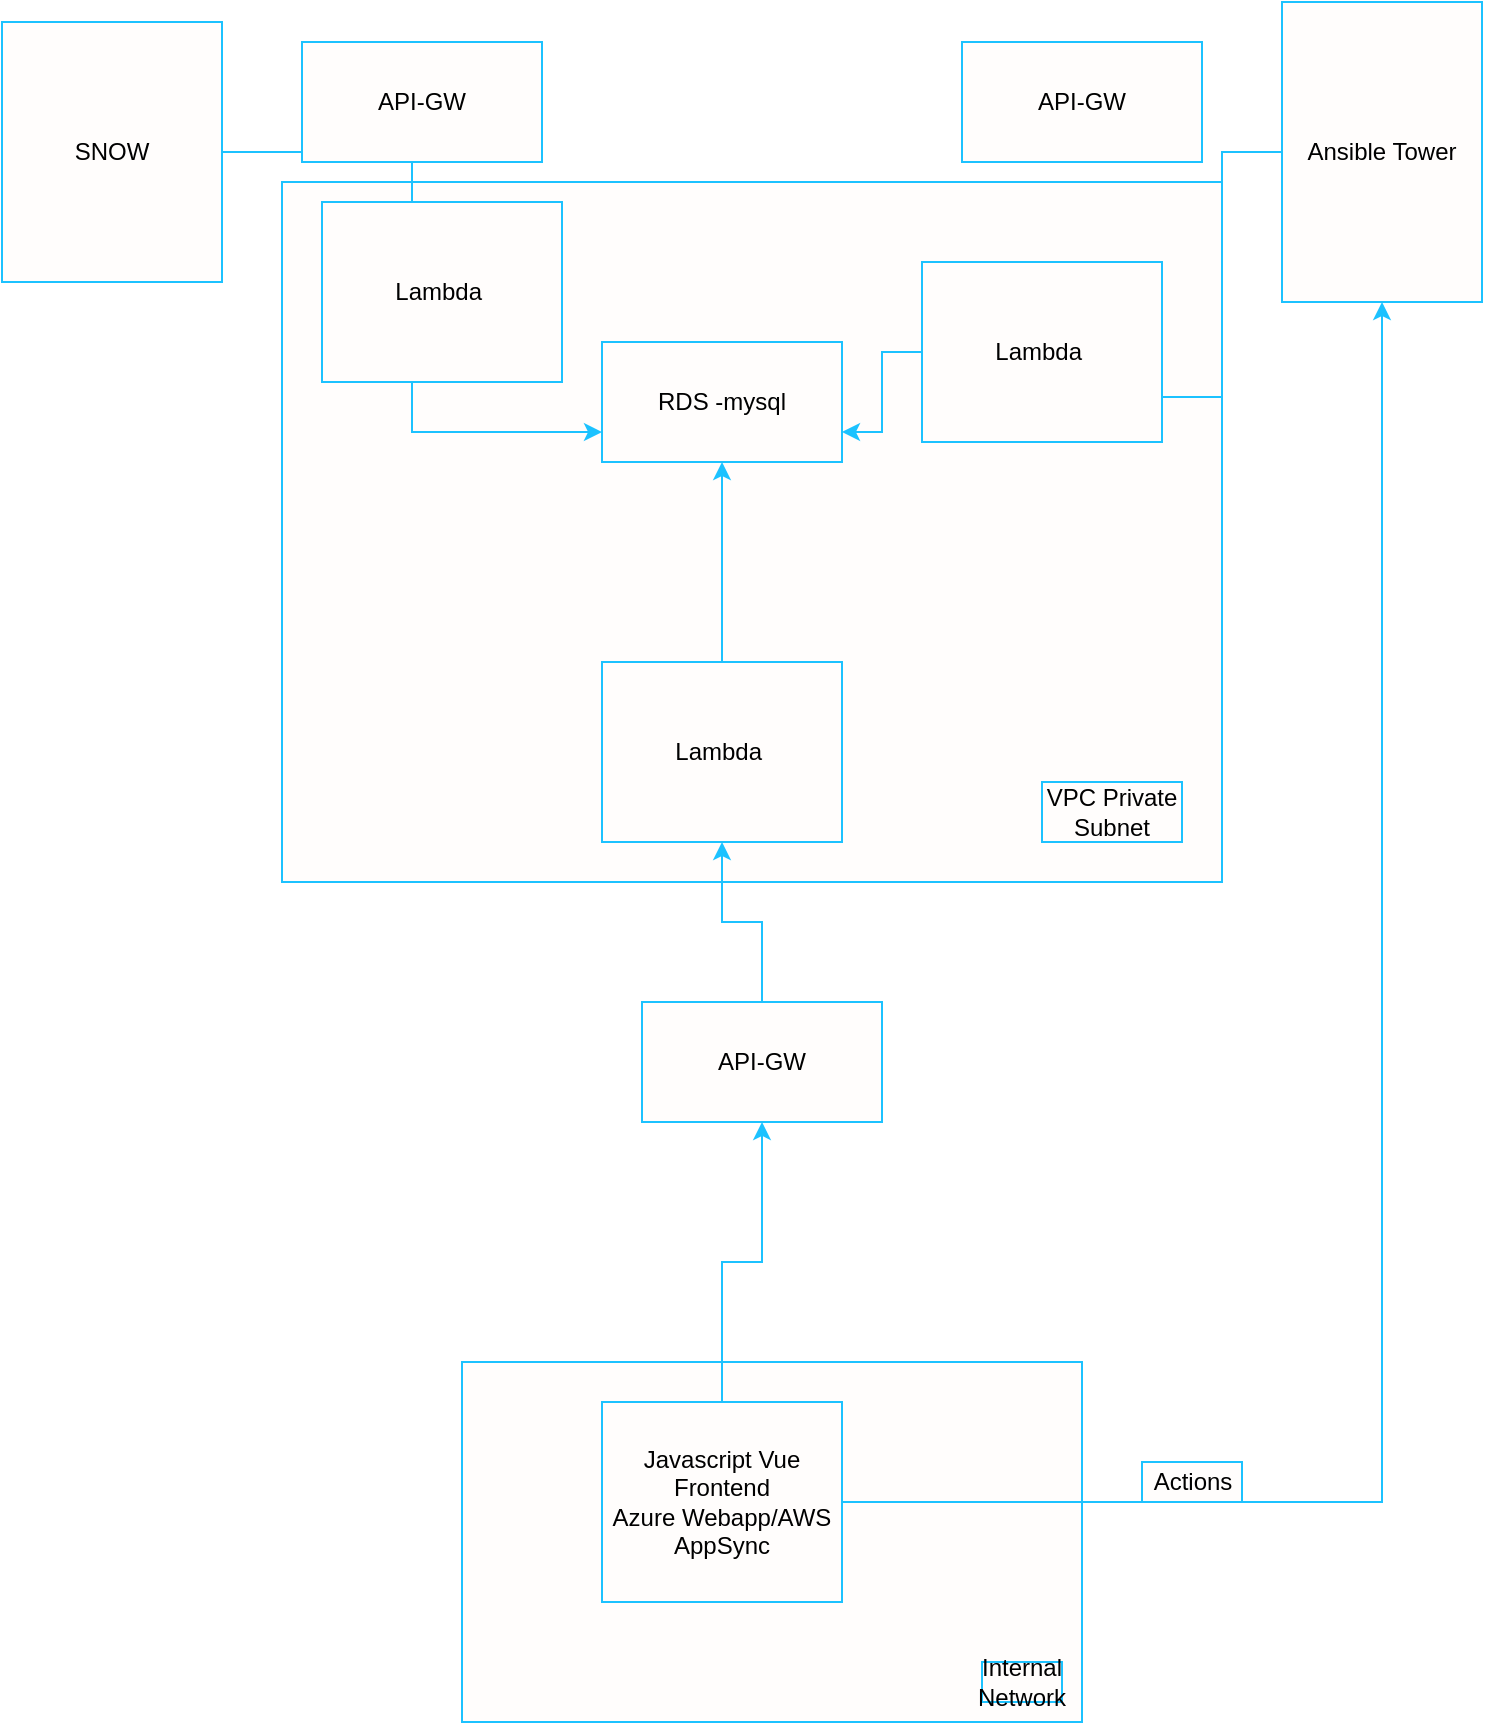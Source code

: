 <mxfile version="14.8.1" type="github">
  <diagram id="1u-TbYIKkZUMihfAzO4K" name="Page-1">
    <mxGraphModel dx="770" dy="824" grid="1" gridSize="10" guides="1" tooltips="1" connect="1" arrows="1" fold="1" page="1" pageScale="1" pageWidth="850" pageHeight="1100" math="0" shadow="0">
      <root>
        <mxCell id="0" />
        <mxCell id="1" parent="0" />
        <mxCell id="d15vVP9sQbFn-4l22JkN-1" value="" style="rounded=0;whiteSpace=wrap;html=1;fillColor=#FFFDFC;strokeColor=#1CC2FF;" vertex="1" parent="1">
          <mxGeometry x="270" y="750" width="310" height="180" as="geometry" />
        </mxCell>
        <mxCell id="vYBFWI-tDI8dubArIrvt-6" value="" style="rounded=0;whiteSpace=wrap;html=1;fillColor=#FFFDFC;strokeColor=#1CC2FF;" parent="1" vertex="1">
          <mxGeometry x="180" y="160" width="470" height="350" as="geometry" />
        </mxCell>
        <mxCell id="2z7wvFZcaoWpWTt5EHDZ-1" value="RDS -mysql" style="rounded=0;whiteSpace=wrap;html=1;fillColor=#FFFDFC;strokeColor=#1CC2FF;" parent="1" vertex="1">
          <mxGeometry x="340" y="240" width="120" height="60" as="geometry" />
        </mxCell>
        <mxCell id="2z7wvFZcaoWpWTt5EHDZ-6" value="" style="edgeStyle=orthogonalEdgeStyle;rounded=0;orthogonalLoop=1;jettySize=auto;html=1;fillColor=#FFFDFC;strokeColor=#1CC2FF;" parent="1" source="2z7wvFZcaoWpWTt5EHDZ-2" target="2z7wvFZcaoWpWTt5EHDZ-3" edge="1">
          <mxGeometry relative="1" as="geometry" />
        </mxCell>
        <mxCell id="2z7wvFZcaoWpWTt5EHDZ-2" value="API-GW" style="rounded=0;whiteSpace=wrap;html=1;fillColor=#FFFDFC;strokeColor=#1CC2FF;" parent="1" vertex="1">
          <mxGeometry x="360" y="570" width="120" height="60" as="geometry" />
        </mxCell>
        <mxCell id="2z7wvFZcaoWpWTt5EHDZ-4" value="" style="edgeStyle=orthogonalEdgeStyle;rounded=0;orthogonalLoop=1;jettySize=auto;html=1;fillColor=#FFFDFC;strokeColor=#1CC2FF;" parent="1" source="2z7wvFZcaoWpWTt5EHDZ-3" target="2z7wvFZcaoWpWTt5EHDZ-1" edge="1">
          <mxGeometry relative="1" as="geometry" />
        </mxCell>
        <mxCell id="2z7wvFZcaoWpWTt5EHDZ-3" value="Lambda&amp;nbsp;" style="rounded=0;whiteSpace=wrap;html=1;fillColor=#FFFDFC;strokeColor=#1CC2FF;" parent="1" vertex="1">
          <mxGeometry x="340" y="400" width="120" height="90" as="geometry" />
        </mxCell>
        <mxCell id="2z7wvFZcaoWpWTt5EHDZ-7" value="" style="edgeStyle=orthogonalEdgeStyle;rounded=0;orthogonalLoop=1;jettySize=auto;html=1;fillColor=#FFFDFC;strokeColor=#1CC2FF;" parent="1" source="2z7wvFZcaoWpWTt5EHDZ-5" target="2z7wvFZcaoWpWTt5EHDZ-2" edge="1">
          <mxGeometry relative="1" as="geometry" />
        </mxCell>
        <mxCell id="2z7wvFZcaoWpWTt5EHDZ-11" style="edgeStyle=orthogonalEdgeStyle;rounded=0;orthogonalLoop=1;jettySize=auto;html=1;fillColor=#FFFDFC;strokeColor=#1CC2FF;" parent="1" source="2z7wvFZcaoWpWTt5EHDZ-5" target="2z7wvFZcaoWpWTt5EHDZ-8" edge="1">
          <mxGeometry relative="1" as="geometry" />
        </mxCell>
        <mxCell id="2z7wvFZcaoWpWTt5EHDZ-5" value="Javascript Vue Frontend&lt;br&gt;Azure Webapp/AWS AppSync" style="rounded=0;whiteSpace=wrap;html=1;fillColor=#FFFDFC;strokeColor=#1CC2FF;" parent="1" vertex="1">
          <mxGeometry x="340" y="770" width="120" height="100" as="geometry" />
        </mxCell>
        <mxCell id="2z7wvFZcaoWpWTt5EHDZ-16" style="edgeStyle=orthogonalEdgeStyle;rounded=0;orthogonalLoop=1;jettySize=auto;html=1;entryX=1;entryY=0.75;entryDx=0;entryDy=0;startArrow=none;fillColor=#FFFDFC;strokeColor=#1CC2FF;" parent="1" source="vYBFWI-tDI8dubArIrvt-2" target="2z7wvFZcaoWpWTt5EHDZ-1" edge="1">
          <mxGeometry relative="1" as="geometry" />
        </mxCell>
        <mxCell id="2z7wvFZcaoWpWTt5EHDZ-8" value="Ansible Tower" style="rounded=0;whiteSpace=wrap;html=1;fillColor=#FFFDFC;strokeColor=#1CC2FF;" parent="1" vertex="1">
          <mxGeometry x="680" y="70" width="100" height="150" as="geometry" />
        </mxCell>
        <mxCell id="2z7wvFZcaoWpWTt5EHDZ-12" value="Actions" style="text;html=1;align=center;verticalAlign=middle;resizable=0;points=[];autosize=1;strokeColor=#1CC2FF;fillColor=#FFFDFC;" parent="1" vertex="1">
          <mxGeometry x="610" y="800" width="50" height="20" as="geometry" />
        </mxCell>
        <mxCell id="2z7wvFZcaoWpWTt5EHDZ-14" style="edgeStyle=orthogonalEdgeStyle;rounded=0;orthogonalLoop=1;jettySize=auto;html=1;entryX=0;entryY=0.75;entryDx=0;entryDy=0;fillColor=#FFFDFC;strokeColor=#1CC2FF;" parent="1" source="2z7wvFZcaoWpWTt5EHDZ-13" target="2z7wvFZcaoWpWTt5EHDZ-1" edge="1">
          <mxGeometry relative="1" as="geometry" />
        </mxCell>
        <mxCell id="2z7wvFZcaoWpWTt5EHDZ-13" value="SNOW" style="rounded=0;whiteSpace=wrap;html=1;fillColor=#FFFDFC;strokeColor=#1CC2FF;" parent="1" vertex="1">
          <mxGeometry x="40" y="80" width="110" height="130" as="geometry" />
        </mxCell>
        <mxCell id="vYBFWI-tDI8dubArIrvt-1" value="API-GW" style="rounded=0;whiteSpace=wrap;html=1;fillColor=#FFFDFC;strokeColor=#1CC2FF;" parent="1" vertex="1">
          <mxGeometry x="520" y="90" width="120" height="60" as="geometry" />
        </mxCell>
        <mxCell id="vYBFWI-tDI8dubArIrvt-2" value="Lambda&amp;nbsp;" style="rounded=0;whiteSpace=wrap;html=1;fillColor=#FFFDFC;strokeColor=#1CC2FF;" parent="1" vertex="1">
          <mxGeometry x="500" y="200" width="120" height="90" as="geometry" />
        </mxCell>
        <mxCell id="vYBFWI-tDI8dubArIrvt-3" value="" style="edgeStyle=orthogonalEdgeStyle;rounded=0;orthogonalLoop=1;jettySize=auto;html=1;entryX=1;entryY=0.75;entryDx=0;entryDy=0;endArrow=none;fillColor=#FFFDFC;strokeColor=#1CC2FF;" parent="1" source="2z7wvFZcaoWpWTt5EHDZ-8" target="vYBFWI-tDI8dubArIrvt-2" edge="1">
          <mxGeometry relative="1" as="geometry">
            <mxPoint x="660" y="120" as="sourcePoint" />
            <mxPoint x="460" y="265" as="targetPoint" />
          </mxGeometry>
        </mxCell>
        <mxCell id="vYBFWI-tDI8dubArIrvt-4" value="Lambda&amp;nbsp;" style="rounded=0;whiteSpace=wrap;html=1;fillColor=#FFFDFC;strokeColor=#1CC2FF;" parent="1" vertex="1">
          <mxGeometry x="200" y="170" width="120" height="90" as="geometry" />
        </mxCell>
        <mxCell id="vYBFWI-tDI8dubArIrvt-5" value="API-GW" style="rounded=0;whiteSpace=wrap;html=1;fillColor=#FFFDFC;strokeColor=#1CC2FF;" parent="1" vertex="1">
          <mxGeometry x="190" y="90" width="120" height="60" as="geometry" />
        </mxCell>
        <mxCell id="vYBFWI-tDI8dubArIrvt-7" value="VPC Private Subnet" style="text;html=1;strokeColor=#1CC2FF;fillColor=#FFFDFC;align=center;verticalAlign=middle;whiteSpace=wrap;rounded=0;" parent="1" vertex="1">
          <mxGeometry x="560" y="460" width="70" height="30" as="geometry" />
        </mxCell>
        <mxCell id="d15vVP9sQbFn-4l22JkN-2" value="Internal Network" style="text;html=1;strokeColor=#1CC2FF;fillColor=#FFFDFC;align=center;verticalAlign=middle;whiteSpace=wrap;rounded=0;" vertex="1" parent="1">
          <mxGeometry x="530" y="900" width="40" height="20" as="geometry" />
        </mxCell>
      </root>
    </mxGraphModel>
  </diagram>
</mxfile>
